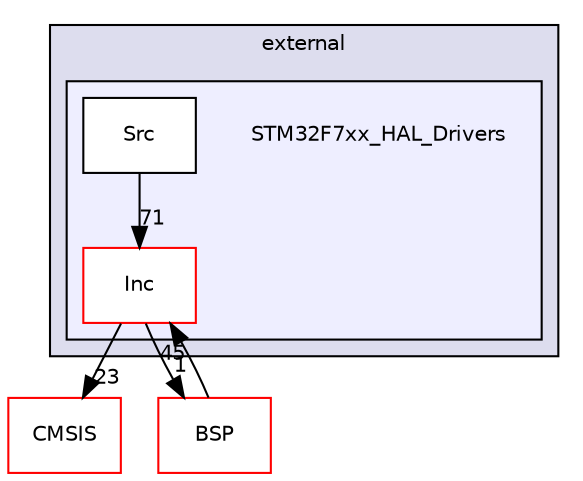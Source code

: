 digraph "/home/developer/mtrain-firmware/external/STM32F7xx_HAL_Drivers" {
  compound=true
  node [ fontsize="10", fontname="Helvetica"];
  edge [ labelfontsize="10", labelfontname="Helvetica"];
  subgraph clusterdir_397d9aeee4af8edecac90968d93b57df {
    graph [ bgcolor="#ddddee", pencolor="black", label="external" fontname="Helvetica", fontsize="10", URL="dir_397d9aeee4af8edecac90968d93b57df.html"]
  subgraph clusterdir_d44dc8085d5faa6a792c35ee8daf1893 {
    graph [ bgcolor="#eeeeff", pencolor="black", label="" URL="dir_d44dc8085d5faa6a792c35ee8daf1893.html"];
    dir_d44dc8085d5faa6a792c35ee8daf1893 [shape=plaintext label="STM32F7xx_HAL_Drivers"];
    dir_ad8ec080499984a8e3c23a7affdafd94 [shape=box label="Inc" color="red" fillcolor="white" style="filled" URL="dir_ad8ec080499984a8e3c23a7affdafd94.html"];
    dir_cc091850d3bc9e9ece6a451bf574e1b1 [shape=box label="Src" color="black" fillcolor="white" style="filled" URL="dir_cc091850d3bc9e9ece6a451bf574e1b1.html"];
  }
  }
  dir_651c4281f36ab60688d2b827c8ad2c3b [shape=box label="CMSIS" fillcolor="white" style="filled" color="red" URL="dir_651c4281f36ab60688d2b827c8ad2c3b.html"];
  dir_350c8a3315b9de76597c9530ef31a96a [shape=box label="BSP" fillcolor="white" style="filled" color="red" URL="dir_350c8a3315b9de76597c9530ef31a96a.html"];
  dir_cc091850d3bc9e9ece6a451bf574e1b1->dir_ad8ec080499984a8e3c23a7affdafd94 [headlabel="71", labeldistance=1.5 headhref="dir_000082_000080.html"];
  dir_ad8ec080499984a8e3c23a7affdafd94->dir_651c4281f36ab60688d2b827c8ad2c3b [headlabel="23", labeldistance=1.5 headhref="dir_000080_000016.html"];
  dir_ad8ec080499984a8e3c23a7affdafd94->dir_350c8a3315b9de76597c9530ef31a96a [headlabel="1", labeldistance=1.5 headhref="dir_000080_000009.html"];
  dir_350c8a3315b9de76597c9530ef31a96a->dir_ad8ec080499984a8e3c23a7affdafd94 [headlabel="45", labeldistance=1.5 headhref="dir_000009_000080.html"];
}
